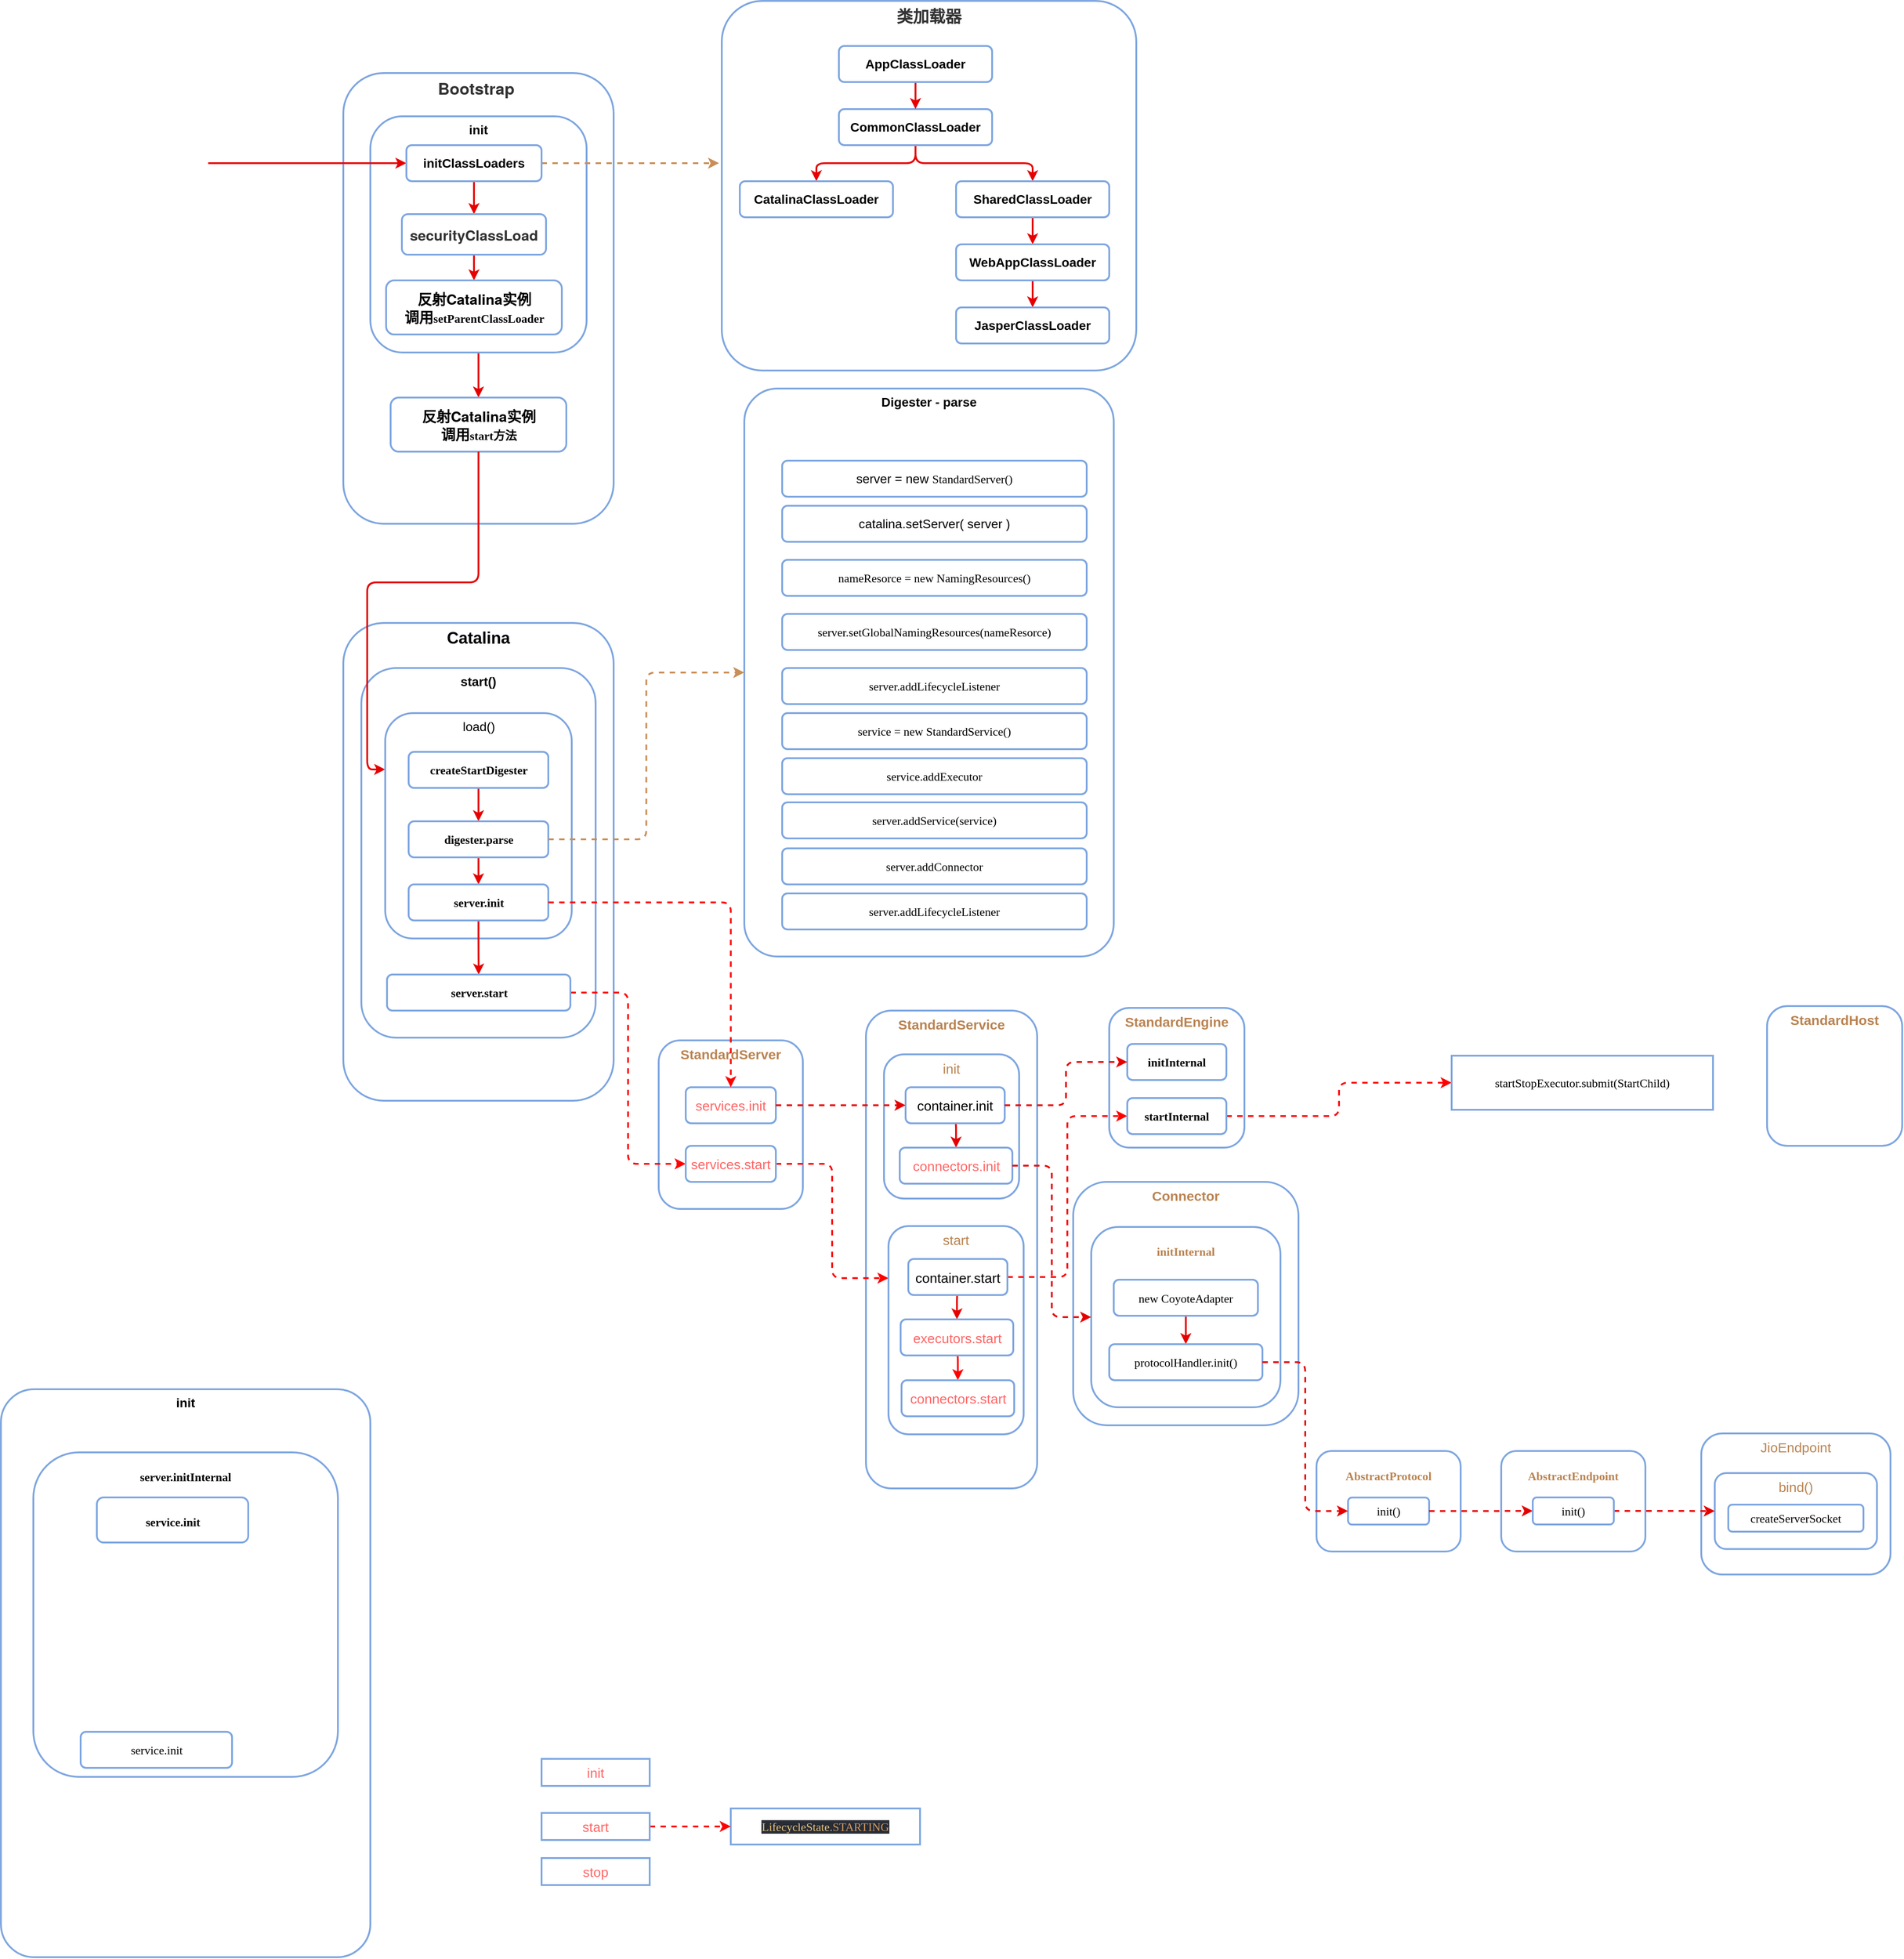 <mxfile version="12.4.2" type="device" pages="2"><diagram id="eY06qMfVXS_lqeDwPOVW" name="第 2 页"><mxGraphModel dx="2249" dy="856" grid="1" gridSize="10" guides="1" tooltips="1" connect="1" arrows="1" fold="1" page="1" pageScale="1" pageWidth="827" pageHeight="1169" math="0" shadow="0"><root><mxCell id="PrativxCIIzGwQv52riy-0"/><mxCell id="PrativxCIIzGwQv52riy-1" parent="PrativxCIIzGwQv52riy-0"/><mxCell id="Usl0B2wiV9cSWx6UPEwq-67" value="StandardService" style="rounded=1;whiteSpace=wrap;html=1;labelBackgroundColor=none;strokeColor=#7EA6E0;strokeWidth=2;fontSize=15;fontColor=#BA8452;align=center;verticalAlign=top;fontStyle=1" vertex="1" parent="PrativxCIIzGwQv52riy-1"><mxGeometry x="780" y="1160" width="190" height="530" as="geometry"/></mxCell><mxCell id="Usl0B2wiV9cSWx6UPEwq-66" value="StandardServer" style="rounded=1;whiteSpace=wrap;html=1;labelBackgroundColor=none;strokeColor=#7EA6E0;strokeWidth=2;fontSize=15;fontColor=#BA8452;align=center;verticalAlign=top;fontStyle=1" vertex="1" parent="PrativxCIIzGwQv52riy-1"><mxGeometry x="550" y="1193" width="160" height="187" as="geometry"/></mxCell><mxCell id="Usl0B2wiV9cSWx6UPEwq-45" value="Connector" style="rounded=1;whiteSpace=wrap;html=1;labelBackgroundColor=none;strokeColor=#7EA6E0;strokeWidth=2;fontSize=15;fontColor=#BA8452;align=center;verticalAlign=top;fontStyle=1" vertex="1" parent="PrativxCIIzGwQv52riy-1"><mxGeometry x="1010" y="1350" width="250" height="270" as="geometry"/></mxCell><mxCell id="W1jyMUlvURm4VcO06_Bb-14" value="&lt;font color=&quot;#333333&quot; face=&quot;helvetica neue, helvetica, segoe ui, arial, freesans, sans-serif&quot; style=&quot;font-size: 18px;&quot;&gt;&lt;span style=&quot;font-size: 18px; background-color: rgb(255, 255, 255);&quot;&gt;类加载器&lt;/span&gt;&lt;/font&gt;" style="rounded=1;whiteSpace=wrap;html=1;align=center;verticalAlign=top;fontStyle=1;fontSize=18;strokeColor=#7EA6E0;strokeWidth=2;arcSize=11;" parent="PrativxCIIzGwQv52riy-1" vertex="1"><mxGeometry x="620" y="40" width="460" height="410" as="geometry"/></mxCell><mxCell id="FAONfWo7dxZgsBOYxUKb-0" value="&lt;span style=&quot;color: rgb(51, 51, 51); font-family: &amp;quot;helvetica neue&amp;quot;, helvetica, &amp;quot;segoe ui&amp;quot;, arial, freesans, sans-serif; font-size: 18px; background-color: rgb(255, 255, 255);&quot;&gt;Bootstrap&amp;nbsp;&lt;/span&gt;" style="rounded=1;whiteSpace=wrap;html=1;align=center;verticalAlign=top;fontStyle=1;fontSize=18;strokeColor=#7EA6E0;strokeWidth=2;" parent="PrativxCIIzGwQv52riy-1" vertex="1"><mxGeometry x="200" y="120" width="300" height="500" as="geometry"/></mxCell><mxCell id="Usl0B2wiV9cSWx6UPEwq-1" style="edgeStyle=none;orthogonalLoop=1;jettySize=auto;html=1;exitX=0.5;exitY=1;exitDx=0;exitDy=0;entryX=0.5;entryY=0;entryDx=0;entryDy=0;strokeColor=#E60000;strokeWidth=2;fillColor=#cdeb8b;fontSize=14;" edge="1" parent="PrativxCIIzGwQv52riy-1" source="FAONfWo7dxZgsBOYxUKb-1" target="W1jyMUlvURm4VcO06_Bb-21"><mxGeometry relative="1" as="geometry"/></mxCell><mxCell id="FAONfWo7dxZgsBOYxUKb-1" value="init" style="rounded=1;whiteSpace=wrap;html=1;fontSize=14;align=center;verticalAlign=top;fontStyle=1;strokeColor=#7EA6E0;strokeWidth=2;" parent="PrativxCIIzGwQv52riy-1" vertex="1"><mxGeometry x="230" y="168" width="240" height="262" as="geometry"/></mxCell><mxCell id="W1jyMUlvURm4VcO06_Bb-0" value="" style="endArrow=classic;html=1;fontSize=15;entryX=0;entryY=0.5;entryDx=0;entryDy=0;strokeColor=#E60000;strokeWidth=2;fillColor=#cdeb8b;" parent="PrativxCIIzGwQv52riy-1" target="W1jyMUlvURm4VcO06_Bb-1" edge="1"><mxGeometry width="50" height="50" relative="1" as="geometry"><mxPoint x="50" y="220" as="sourcePoint"/><mxPoint x="230" y="214.5" as="targetPoint"/></mxGeometry></mxCell><mxCell id="W1jyMUlvURm4VcO06_Bb-15" style="edgeStyle=none;orthogonalLoop=1;jettySize=auto;html=1;exitX=1;exitY=0.5;exitDx=0;exitDy=0;strokeColor=#C98F58;strokeWidth=2;fillColor=#cdeb8b;fontSize=18;dashed=1;" parent="PrativxCIIzGwQv52riy-1" source="W1jyMUlvURm4VcO06_Bb-1" edge="1"><mxGeometry relative="1" as="geometry"><mxPoint x="617" y="220" as="targetPoint"/></mxGeometry></mxCell><mxCell id="W1jyMUlvURm4VcO06_Bb-19" style="edgeStyle=none;orthogonalLoop=1;jettySize=auto;html=1;exitX=0.5;exitY=1;exitDx=0;exitDy=0;entryX=0.5;entryY=0;entryDx=0;entryDy=0;strokeColor=#E60000;strokeWidth=2;fillColor=#cdeb8b;fontSize=14;fontColor=#000000;" parent="PrativxCIIzGwQv52riy-1" source="W1jyMUlvURm4VcO06_Bb-1" target="W1jyMUlvURm4VcO06_Bb-17" edge="1"><mxGeometry relative="1" as="geometry"/></mxCell><mxCell id="W1jyMUlvURm4VcO06_Bb-1" value="initClassLoaders" style="rounded=1;whiteSpace=wrap;html=1;fontSize=14;align=center;verticalAlign=middle;fontStyle=1;strokeColor=#7EA6E0;strokeWidth=2;" parent="PrativxCIIzGwQv52riy-1" vertex="1"><mxGeometry x="270" y="200" width="150" height="40" as="geometry"/></mxCell><mxCell id="W1jyMUlvURm4VcO06_Bb-9" style="edgeStyle=orthogonalEdgeStyle;orthogonalLoop=1;jettySize=auto;html=1;exitX=0.5;exitY=1;exitDx=0;exitDy=0;entryX=0.5;entryY=0;entryDx=0;entryDy=0;strokeColor=#E60000;strokeWidth=2;fillColor=#cdeb8b;fontSize=15;" parent="PrativxCIIzGwQv52riy-1" source="W1jyMUlvURm4VcO06_Bb-2" target="W1jyMUlvURm4VcO06_Bb-4" edge="1"><mxGeometry relative="1" as="geometry"/></mxCell><mxCell id="W1jyMUlvURm4VcO06_Bb-10" style="edgeStyle=orthogonalEdgeStyle;orthogonalLoop=1;jettySize=auto;html=1;exitX=0.5;exitY=1;exitDx=0;exitDy=0;entryX=0.5;entryY=0;entryDx=0;entryDy=0;strokeColor=#E60000;strokeWidth=2;fillColor=#cdeb8b;fontSize=15;" parent="PrativxCIIzGwQv52riy-1" source="W1jyMUlvURm4VcO06_Bb-2" target="W1jyMUlvURm4VcO06_Bb-3" edge="1"><mxGeometry relative="1" as="geometry"/></mxCell><mxCell id="W1jyMUlvURm4VcO06_Bb-2" value="CommonClassLoader" style="rounded=1;whiteSpace=wrap;html=1;fontSize=14;align=center;verticalAlign=middle;fontStyle=1;strokeColor=#7EA6E0;strokeWidth=2;" parent="PrativxCIIzGwQv52riy-1" vertex="1"><mxGeometry x="750" y="160" width="170" height="40" as="geometry"/></mxCell><mxCell id="W1jyMUlvURm4VcO06_Bb-12" style="edgeStyle=none;orthogonalLoop=1;jettySize=auto;html=1;exitX=0.5;exitY=1;exitDx=0;exitDy=0;entryX=0.5;entryY=0;entryDx=0;entryDy=0;strokeColor=#E60000;strokeWidth=2;fillColor=#cdeb8b;fontSize=15;" parent="PrativxCIIzGwQv52riy-1" source="W1jyMUlvURm4VcO06_Bb-3" target="W1jyMUlvURm4VcO06_Bb-5" edge="1"><mxGeometry relative="1" as="geometry"/></mxCell><mxCell id="W1jyMUlvURm4VcO06_Bb-3" value="SharedClassLoader" style="rounded=1;whiteSpace=wrap;html=1;fontSize=14;align=center;verticalAlign=middle;fontStyle=1;strokeColor=#7EA6E0;strokeWidth=2;" parent="PrativxCIIzGwQv52riy-1" vertex="1"><mxGeometry x="880" y="240" width="170" height="40" as="geometry"/></mxCell><mxCell id="W1jyMUlvURm4VcO06_Bb-4" value="CatalinaClassLoader" style="rounded=1;whiteSpace=wrap;html=1;fontSize=14;align=center;verticalAlign=middle;fontStyle=1;strokeColor=#7EA6E0;strokeWidth=2;" parent="PrativxCIIzGwQv52riy-1" vertex="1"><mxGeometry x="640" y="240" width="170" height="40" as="geometry"/></mxCell><mxCell id="W1jyMUlvURm4VcO06_Bb-13" style="edgeStyle=none;orthogonalLoop=1;jettySize=auto;html=1;exitX=0.5;exitY=1;exitDx=0;exitDy=0;entryX=0.5;entryY=0;entryDx=0;entryDy=0;strokeColor=#E60000;strokeWidth=2;fillColor=#cdeb8b;fontSize=15;" parent="PrativxCIIzGwQv52riy-1" source="W1jyMUlvURm4VcO06_Bb-5" target="W1jyMUlvURm4VcO06_Bb-6" edge="1"><mxGeometry relative="1" as="geometry"/></mxCell><mxCell id="W1jyMUlvURm4VcO06_Bb-5" value="WebAppClassLoader" style="rounded=1;whiteSpace=wrap;html=1;fontSize=14;align=center;verticalAlign=middle;fontStyle=1;strokeColor=#7EA6E0;strokeWidth=2;" parent="PrativxCIIzGwQv52riy-1" vertex="1"><mxGeometry x="880" y="310" width="170" height="40" as="geometry"/></mxCell><mxCell id="W1jyMUlvURm4VcO06_Bb-6" value="JasperClassLoader" style="rounded=1;whiteSpace=wrap;html=1;fontSize=14;align=center;verticalAlign=middle;fontStyle=1;strokeColor=#7EA6E0;strokeWidth=2;" parent="PrativxCIIzGwQv52riy-1" vertex="1"><mxGeometry x="880" y="380" width="170" height="40" as="geometry"/></mxCell><mxCell id="W1jyMUlvURm4VcO06_Bb-11" style="edgeStyle=none;orthogonalLoop=1;jettySize=auto;html=1;exitX=0.5;exitY=1;exitDx=0;exitDy=0;entryX=0.5;entryY=0;entryDx=0;entryDy=0;strokeColor=#E60000;strokeWidth=2;fillColor=#cdeb8b;fontSize=15;" parent="PrativxCIIzGwQv52riy-1" source="W1jyMUlvURm4VcO06_Bb-7" target="W1jyMUlvURm4VcO06_Bb-2" edge="1"><mxGeometry relative="1" as="geometry"/></mxCell><mxCell id="W1jyMUlvURm4VcO06_Bb-7" value="AppClassLoader" style="rounded=1;whiteSpace=wrap;html=1;fontSize=14;align=center;verticalAlign=middle;fontStyle=1;strokeColor=#7EA6E0;strokeWidth=2;" parent="PrativxCIIzGwQv52riy-1" vertex="1"><mxGeometry x="750" y="90" width="170" height="40" as="geometry"/></mxCell><mxCell id="W1jyMUlvURm4VcO06_Bb-20" style="edgeStyle=none;orthogonalLoop=1;jettySize=auto;html=1;exitX=0.5;exitY=1;exitDx=0;exitDy=0;entryX=0.5;entryY=0;entryDx=0;entryDy=0;strokeColor=#E60000;strokeWidth=2;fillColor=#cdeb8b;fontSize=14;fontColor=#000000;" parent="PrativxCIIzGwQv52riy-1" source="W1jyMUlvURm4VcO06_Bb-17" target="W1jyMUlvURm4VcO06_Bb-18" edge="1"><mxGeometry relative="1" as="geometry"/></mxCell><mxCell id="W1jyMUlvURm4VcO06_Bb-17" value="&lt;span style=&quot;color: rgb(51 , 51 , 51) ; font-family: &amp;quot;helvetica neue&amp;quot; , &amp;quot;helvetica&amp;quot; , &amp;quot;segoe ui&amp;quot; , &amp;quot;arial&amp;quot; , &amp;quot;freesans&amp;quot; , sans-serif ; font-size: 16px ; white-space: normal ; background-color: rgb(255 , 255 , 255)&quot;&gt;securityClassLoad&lt;/span&gt;" style="rounded=1;whiteSpace=wrap;html=1;strokeColor=#7EA6E0;strokeWidth=2;fontSize=14;fontStyle=1" parent="PrativxCIIzGwQv52riy-1" vertex="1"><mxGeometry x="265" y="276.5" width="160" height="45" as="geometry"/></mxCell><mxCell id="W1jyMUlvURm4VcO06_Bb-18" value="&lt;span style=&quot;font-family: &amp;quot;helvetica neue&amp;quot;, helvetica, &amp;quot;segoe ui&amp;quot;, arial, freesans, sans-serif; font-size: 16px; white-space: normal;&quot;&gt;反射Catalina实例&lt;br&gt;调用&lt;/span&gt;&lt;span style=&quot;font-family: consolas; font-size: 9.8pt;&quot;&gt;setParentClassLoader&lt;/span&gt;&lt;span style=&quot;font-family: monospace; font-size: 0px; white-space: nowrap;&quot;&gt;%3CmxGraphModel%3E%3Croot%3E%3CmxCell%20id%3D%220%22%2F%3E%3CmxCell%20id%3D%221%22%20parent%3D%220%22%2F%3E%3CmxCell%20id%3D%222%22%20value%3D%22%26lt%3Bspan%20style%3D%26quot%3Bcolor%3A%20rgb(51%20%2C%2051%20%2C%2051)%20%3B%20font-family%3A%20%26amp%3B%2334%3Bhelvetica%20neue%26amp%3B%2334%3B%20%2C%20%26amp%3B%2334%3Bhelvetica%26amp%3B%2334%3B%20%2C%20%26amp%3B%2334%3Bsegoe%20ui%26amp%3B%2334%3B%20%2C%20%26amp%3B%2334%3Barial%26amp%3B%2334%3B%20%2C%20%26amp%3B%2334%3Bfreesans%26amp%3B%2334%3B%20%2C%20sans-serif%20%3B%20font-size%3A%2016px%20%3B%20white-space%3A%20normal%20%3B%20background-color%3A%20rgb(255%20%2C%20255%20%2C%20255)%26quot%3B%26gt%3BsecurityClassLoad%26lt%3B%2Fspan%26gt%3B%22%20style%3D%22rounded%3D1%3BwhiteSpace%3Dwrap%3Bhtml%3D1%3BstrokeColor%3D%237EA6E0%3BstrokeWidth%3D2%3BfontSize%3D14%3B%22%20vertex%3D%221%22%20parent%3D%221%22%3E%3CmxGeometry%20x%3D%22245%22%20y%3D%22245%22%20width%3D%22160%22%20height%3D%2230%22%20as%3D%22geometry%22%2F%3E%3C%2FmxCell%3E%3C%2Froot%3E%3C%2FmxGraphModel%3E&lt;/span&gt;" style="rounded=1;whiteSpace=wrap;html=1;strokeColor=#7EA6E0;strokeWidth=2;fontSize=14;labelBackgroundColor=#FFFFFF;fontColor=#000000;fontStyle=1" parent="PrativxCIIzGwQv52riy-1" vertex="1"><mxGeometry x="247.5" y="350" width="195" height="60" as="geometry"/></mxCell><mxCell id="W1jyMUlvURm4VcO06_Bb-21" value="&lt;span style=&quot;font-family: &amp;quot;helvetica neue&amp;quot; , &amp;quot;helvetica&amp;quot; , &amp;quot;segoe ui&amp;quot; , &amp;quot;arial&amp;quot; , &amp;quot;freesans&amp;quot; , sans-serif ; font-size: 16px ; white-space: normal&quot;&gt;反射Catalina实例&lt;br&gt;调用&lt;/span&gt;&lt;span style=&quot;white-space: normal ; font-size: 13.067px&quot;&gt;&lt;font face=&quot;consolas&quot;&gt;start方法&lt;/font&gt;&lt;/span&gt;&lt;span style=&quot;font-family: monospace ; font-size: 0px ; white-space: nowrap&quot;&gt;%3CmxGraphModel%3E%3Croot%3E%3CmxCell%20id%3D%220%22%2F%3E%3CmxCell%20id%3D%221%22%20parent%3D%220%22%2F%3E%3CmxCell%20id%3D%222%22%20value%3D%22%26lt%3Bspan%20style%3D%26quot%3Bcolor%3A%20rgb(51%20%2C%2051%20%2C%2051)%20%3B%20font-family%3A%20%26amp%3B%2334%3Bhelvetica%20neue%26amp%3B%2334%3B%20%2C%20%26amp%3B%2334%3Bhelvetica%26amp%3B%2334%3B%20%2C%20%26amp%3B%2334%3Bsegoe%20ui%26amp%3B%2334%3B%20%2C%20%26amp%3B%2334%3Barial%26amp%3B%2334%3B%20%2C%20%26amp%3B%2334%3Bfreesans%26amp%3B%2334%3B%20%2C%20sans-serif%20%3B%20font-size%3A%2016px%20%3B%20white-space%3A%20normal%20%3B%20background-color%3A%20rgb(255%20%2C%20255%20%2C%20255)%26quot%3B%26gt%3BsecurityClassLoad%26lt%3B%2Fspan%26gt%3B%22%20style%3D%22rounded%3D1%3BwhiteSpace%3Dwrap%3Bhtml%3D1%3BstrokeColor%3D%237EA6E0%3BstrokeWidth%3D2%3BfontSize%3D14%3B%22%20vertex%3D%221%22%20parent%3D%221%22%3E%3CmxGeometry%20x%3D%22245%22%20y%3D%22245%22%20width%3D%22160%22%20height%3D%2230%22%20as%3D%22geometry%22%2F%3E%3C%2FmxCell%3E%3C%2Froot%3E%3C%2FmxGraphModel%3E&lt;/span&gt;" style="rounded=1;whiteSpace=wrap;html=1;strokeColor=#7EA6E0;strokeWidth=2;fontSize=14;labelBackgroundColor=#FFFFFF;fontColor=#000000;fontStyle=1" parent="PrativxCIIzGwQv52riy-1" vertex="1"><mxGeometry x="252.5" y="480" width="195" height="60" as="geometry"/></mxCell><mxCell id="Usl0B2wiV9cSWx6UPEwq-3" value="Catalina" style="rounded=1;whiteSpace=wrap;html=1;labelBackgroundColor=#FFFFFF;strokeColor=#7EA6E0;strokeWidth=2;fontSize=18;fontStyle=1;verticalAlign=top;" vertex="1" parent="PrativxCIIzGwQv52riy-1"><mxGeometry x="200" y="730" width="300" height="530" as="geometry"/></mxCell><mxCell id="Usl0B2wiV9cSWx6UPEwq-4" value="start()" style="rounded=1;whiteSpace=wrap;html=1;labelBackgroundColor=#FFFFFF;strokeColor=#7EA6E0;strokeWidth=2;fontSize=14;verticalAlign=top;fontStyle=1" vertex="1" parent="PrativxCIIzGwQv52riy-1"><mxGeometry x="220" y="780" width="260" height="410" as="geometry"/></mxCell><mxCell id="Usl0B2wiV9cSWx6UPEwq-6" value="Digester - parse" style="rounded=1;whiteSpace=wrap;html=1;labelBackgroundColor=none;strokeColor=#7EA6E0;strokeWidth=2;fontSize=14;fontColor=#000000;arcSize=9;fontStyle=1;verticalAlign=top;" vertex="1" parent="PrativxCIIzGwQv52riy-1"><mxGeometry x="645" y="470" width="410" height="630" as="geometry"/></mxCell><mxCell id="Usl0B2wiV9cSWx6UPEwq-7" value="catalina.setServer( server&amp;nbsp;&lt;span&gt;)&lt;/span&gt;" style="rounded=1;whiteSpace=wrap;html=1;labelBackgroundColor=none;strokeColor=#7EA6E0;strokeWidth=2;fontSize=14;fontColor=#000000;" vertex="1" parent="PrativxCIIzGwQv52riy-1"><mxGeometry x="687" y="600" width="338" height="40" as="geometry"/></mxCell><mxCell id="Usl0B2wiV9cSWx6UPEwq-8" value="&lt;pre style=&quot;font-family: &amp;#34;consolas&amp;#34; ; font-size: 9.8pt&quot;&gt;&lt;span&gt;server.setGlobalNamingResources(&lt;/span&gt;nameResorce)&lt;/pre&gt;" style="rounded=1;whiteSpace=wrap;html=1;labelBackgroundColor=none;strokeColor=#7EA6E0;strokeWidth=2;fontSize=14;fontColor=#000000;" vertex="1" parent="PrativxCIIzGwQv52riy-1"><mxGeometry x="687" y="720" width="338" height="40" as="geometry"/></mxCell><mxCell id="Usl0B2wiV9cSWx6UPEwq-9" value="server = new&amp;nbsp;&lt;span style=&quot;font-family: &amp;#34;consolas&amp;#34; ; font-size: 9.8pt&quot;&gt;StandardServer()&lt;/span&gt;" style="rounded=1;whiteSpace=wrap;html=1;labelBackgroundColor=none;strokeColor=#7EA6E0;strokeWidth=2;fontSize=14;fontColor=#000000;" vertex="1" parent="PrativxCIIzGwQv52riy-1"><mxGeometry x="687" y="550" width="338" height="40" as="geometry"/></mxCell><mxCell id="Usl0B2wiV9cSWx6UPEwq-10" value="&lt;pre style=&quot;font-family: &amp;#34;consolas&amp;#34; ; font-size: 9.8pt&quot;&gt;&lt;span&gt;server.&lt;/span&gt;addConnector&lt;/pre&gt;" style="rounded=1;whiteSpace=wrap;html=1;labelBackgroundColor=none;strokeColor=#7EA6E0;strokeWidth=2;fontSize=14;fontColor=#000000;" vertex="1" parent="PrativxCIIzGwQv52riy-1"><mxGeometry x="687" y="980" width="338" height="40" as="geometry"/></mxCell><mxCell id="Usl0B2wiV9cSWx6UPEwq-11" value="&lt;pre style=&quot;font-family: &amp;#34;consolas&amp;#34; ; font-size: 9.8pt&quot;&gt;&lt;span&gt;server.&lt;/span&gt;addLifecycleListener&lt;/pre&gt;" style="rounded=1;whiteSpace=wrap;html=1;labelBackgroundColor=none;strokeColor=#7EA6E0;strokeWidth=2;fontSize=14;fontColor=#000000;" vertex="1" parent="PrativxCIIzGwQv52riy-1"><mxGeometry x="687" y="780" width="338" height="40" as="geometry"/></mxCell><mxCell id="Usl0B2wiV9cSWx6UPEwq-12" value="&lt;pre style=&quot;font-family: &amp;#34;consolas&amp;#34; ; font-size: 9.8pt&quot;&gt;service = new StandardService()&lt;/pre&gt;" style="rounded=1;whiteSpace=wrap;html=1;labelBackgroundColor=none;strokeColor=#7EA6E0;strokeWidth=2;fontSize=14;fontColor=#000000;" vertex="1" parent="PrativxCIIzGwQv52riy-1"><mxGeometry x="687" y="830" width="338" height="40" as="geometry"/></mxCell><mxCell id="Usl0B2wiV9cSWx6UPEwq-14" value="&lt;pre style=&quot;font-family: &amp;#34;consolas&amp;#34; ; font-size: 9.8pt&quot;&gt;&lt;span&gt;nameResorce = new NamingResources()&lt;/span&gt;&lt;/pre&gt;" style="rounded=1;whiteSpace=wrap;html=1;labelBackgroundColor=none;strokeColor=#7EA6E0;strokeWidth=2;fontSize=14;fontColor=#000000;" vertex="1" parent="PrativxCIIzGwQv52riy-1"><mxGeometry x="687" y="660" width="338" height="40" as="geometry"/></mxCell><mxCell id="Usl0B2wiV9cSWx6UPEwq-15" value="&lt;pre style=&quot;font-family: &amp;#34;consolas&amp;#34; ; font-size: 9.8pt&quot;&gt;service.addExecutor&lt;/pre&gt;" style="rounded=1;whiteSpace=wrap;html=1;labelBackgroundColor=none;strokeColor=#7EA6E0;strokeWidth=2;fontSize=14;fontColor=#000000;" vertex="1" parent="PrativxCIIzGwQv52riy-1"><mxGeometry x="687" y="880" width="338" height="40" as="geometry"/></mxCell><mxCell id="Usl0B2wiV9cSWx6UPEwq-16" value="&lt;pre style=&quot;font-family: &amp;#34;consolas&amp;#34; ; font-size: 9.8pt&quot;&gt;&lt;span&gt;server.&lt;/span&gt;addLifecycleListener&lt;/pre&gt;" style="rounded=1;whiteSpace=wrap;html=1;labelBackgroundColor=none;strokeColor=#7EA6E0;strokeWidth=2;fontSize=14;fontColor=#000000;" vertex="1" parent="PrativxCIIzGwQv52riy-1"><mxGeometry x="687" y="1030" width="338" height="40" as="geometry"/></mxCell><mxCell id="Usl0B2wiV9cSWx6UPEwq-17" value="&lt;pre style=&quot;font-family: &amp;#34;consolas&amp;#34; ; font-size: 9.8pt&quot;&gt;&lt;span&gt;server.add&lt;/span&gt;Service(service)&lt;/pre&gt;" style="rounded=1;whiteSpace=wrap;html=1;labelBackgroundColor=none;strokeColor=#7EA6E0;strokeWidth=2;fontSize=14;fontColor=#000000;" vertex="1" parent="PrativxCIIzGwQv52riy-1"><mxGeometry x="687" y="929" width="338" height="40" as="geometry"/></mxCell><mxCell id="Usl0B2wiV9cSWx6UPEwq-21" style="edgeStyle=orthogonalEdgeStyle;orthogonalLoop=1;jettySize=auto;html=1;exitX=0.5;exitY=1;exitDx=0;exitDy=0;strokeColor=#E60000;strokeWidth=2;fillColor=#cdeb8b;fontSize=14;entryX=0;entryY=0.25;entryDx=0;entryDy=0;" edge="1" parent="PrativxCIIzGwQv52riy-1" source="W1jyMUlvURm4VcO06_Bb-21" target="Usl0B2wiV9cSWx6UPEwq-22"><mxGeometry relative="1" as="geometry"><mxPoint x="140" y="850" as="targetPoint"/></mxGeometry></mxCell><mxCell id="Usl0B2wiV9cSWx6UPEwq-22" value="load()" style="rounded=1;whiteSpace=wrap;html=1;labelBackgroundColor=none;strokeColor=#7EA6E0;strokeWidth=2;fontSize=14;fontColor=#000000;verticalAlign=top;" vertex="1" parent="PrativxCIIzGwQv52riy-1"><mxGeometry x="246.5" y="830" width="207" height="250" as="geometry"/></mxCell><mxCell id="Usl0B2wiV9cSWx6UPEwq-26" style="edgeStyle=orthogonalEdgeStyle;orthogonalLoop=1;jettySize=auto;html=1;exitX=0.5;exitY=1;exitDx=0;exitDy=0;entryX=0.5;entryY=0;entryDx=0;entryDy=0;strokeColor=#E60000;strokeWidth=2;fillColor=#cdeb8b;fontSize=14;" edge="1" parent="PrativxCIIzGwQv52riy-1" source="Usl0B2wiV9cSWx6UPEwq-5" target="Usl0B2wiV9cSWx6UPEwq-18"><mxGeometry relative="1" as="geometry"/></mxCell><mxCell id="Usl0B2wiV9cSWx6UPEwq-5" value="&lt;pre style=&quot;font-family: consolas; font-size: 9.8pt;&quot;&gt;&lt;span style=&quot;&quot;&gt;createStartDigester&lt;/span&gt;&lt;/pre&gt;" style="rounded=1;whiteSpace=wrap;html=1;labelBackgroundColor=none;strokeColor=#7EA6E0;strokeWidth=2;fontSize=14;fontColor=#000000;fontStyle=1" vertex="1" parent="PrativxCIIzGwQv52riy-1"><mxGeometry x="272.5" y="873" width="155" height="40" as="geometry"/></mxCell><mxCell id="Usl0B2wiV9cSWx6UPEwq-27" style="edgeStyle=orthogonalEdgeStyle;orthogonalLoop=1;jettySize=auto;html=1;exitX=0.5;exitY=1;exitDx=0;exitDy=0;entryX=0.5;entryY=0;entryDx=0;entryDy=0;strokeColor=#E60000;strokeWidth=2;fillColor=#cdeb8b;fontSize=14;" edge="1" parent="PrativxCIIzGwQv52riy-1" source="Usl0B2wiV9cSWx6UPEwq-18" target="Usl0B2wiV9cSWx6UPEwq-23"><mxGeometry relative="1" as="geometry"/></mxCell><mxCell id="Usl0B2wiV9cSWx6UPEwq-18" value="&lt;pre style=&quot;font-family: &amp;#34;consolas&amp;#34; ; font-size: 9.8pt&quot;&gt;&lt;span&gt;digester.parse&lt;/span&gt;&lt;/pre&gt;" style="rounded=1;whiteSpace=wrap;html=1;labelBackgroundColor=none;strokeColor=#7EA6E0;strokeWidth=2;fontSize=14;fontColor=#000000;fontStyle=1" vertex="1" parent="PrativxCIIzGwQv52riy-1"><mxGeometry x="272.5" y="950" width="155" height="40" as="geometry"/></mxCell><mxCell id="Usl0B2wiV9cSWx6UPEwq-28" style="edgeStyle=orthogonalEdgeStyle;orthogonalLoop=1;jettySize=auto;html=1;exitX=0.5;exitY=1;exitDx=0;exitDy=0;strokeColor=#E60000;strokeWidth=2;fillColor=#cdeb8b;fontSize=14;" edge="1" parent="PrativxCIIzGwQv52riy-1" source="Usl0B2wiV9cSWx6UPEwq-23" target="Usl0B2wiV9cSWx6UPEwq-24"><mxGeometry relative="1" as="geometry"/></mxCell><mxCell id="Usl0B2wiV9cSWx6UPEwq-23" value="&lt;pre style=&quot;font-family: &amp;#34;consolas&amp;#34; ; font-size: 9.8pt&quot;&gt;&lt;span&gt;server.init&lt;/span&gt;&lt;/pre&gt;" style="rounded=1;whiteSpace=wrap;html=1;labelBackgroundColor=none;strokeColor=#7EA6E0;strokeWidth=2;fontSize=14;fontColor=#000000;fontStyle=1" vertex="1" parent="PrativxCIIzGwQv52riy-1"><mxGeometry x="272.5" y="1020" width="155" height="40" as="geometry"/></mxCell><mxCell id="Usl0B2wiV9cSWx6UPEwq-19" style="edgeStyle=orthogonalEdgeStyle;orthogonalLoop=1;jettySize=auto;html=1;exitX=1;exitY=0.5;exitDx=0;exitDy=0;strokeColor=#C98F58;strokeWidth=2;fillColor=#cdeb8b;fontSize=14;fontColor=#000000;dashed=1;entryX=0;entryY=0.5;entryDx=0;entryDy=0;" edge="1" parent="PrativxCIIzGwQv52riy-1" source="Usl0B2wiV9cSWx6UPEwq-18" target="Usl0B2wiV9cSWx6UPEwq-6"><mxGeometry relative="1" as="geometry"><mxPoint x="747" y="970" as="targetPoint"/></mxGeometry></mxCell><mxCell id="Usl0B2wiV9cSWx6UPEwq-83" style="edgeStyle=orthogonalEdgeStyle;orthogonalLoop=1;jettySize=auto;html=1;exitX=1;exitY=0.5;exitDx=0;exitDy=0;entryX=0;entryY=0.5;entryDx=0;entryDy=0;dashed=1;strokeColor=#FF0000;strokeWidth=2;fillColor=#cdeb8b;fontSize=15;fontColor=#FF6666;" edge="1" parent="PrativxCIIzGwQv52riy-1" source="Usl0B2wiV9cSWx6UPEwq-24" target="Usl0B2wiV9cSWx6UPEwq-75"><mxGeometry relative="1" as="geometry"/></mxCell><mxCell id="Usl0B2wiV9cSWx6UPEwq-24" value="&lt;pre style=&quot;font-family: &amp;#34;consolas&amp;#34; ; font-size: 9.8pt&quot;&gt;&lt;span&gt;server.start&lt;/span&gt;&lt;/pre&gt;" style="rounded=1;whiteSpace=wrap;html=1;labelBackgroundColor=none;strokeColor=#7EA6E0;strokeWidth=2;fontSize=14;fontColor=#000000;fontStyle=1" vertex="1" parent="PrativxCIIzGwQv52riy-1"><mxGeometry x="248.5" y="1120" width="203.5" height="40" as="geometry"/></mxCell><mxCell id="Usl0B2wiV9cSWx6UPEwq-29" value="init" style="rounded=1;whiteSpace=wrap;html=1;labelBackgroundColor=none;strokeColor=#7EA6E0;strokeWidth=2;fontSize=14;fontColor=#000000;arcSize=9;fontStyle=1;verticalAlign=top;" vertex="1" parent="PrativxCIIzGwQv52riy-1"><mxGeometry x="-180" y="1580" width="410" height="630" as="geometry"/></mxCell><mxCell id="Usl0B2wiV9cSWx6UPEwq-30" value="&lt;pre style=&quot;font-family: &amp;quot;consolas&amp;quot; ; font-size: 9.8pt&quot;&gt;&lt;span&gt;server.&lt;/span&gt;initInternal&lt;/pre&gt;" style="rounded=1;whiteSpace=wrap;html=1;labelBackgroundColor=none;strokeColor=#7EA6E0;strokeWidth=2;fontSize=14;fontColor=#000000;verticalAlign=top;fontStyle=1" vertex="1" parent="PrativxCIIzGwQv52riy-1"><mxGeometry x="-144" y="1650" width="338" height="360" as="geometry"/></mxCell><mxCell id="Usl0B2wiV9cSWx6UPEwq-31" value="&lt;pre style=&quot;font-family: &amp;quot;consolas&amp;quot; ; font-size: 9.8pt&quot;&gt;service.init&lt;/pre&gt;" style="rounded=1;whiteSpace=wrap;html=1;labelBackgroundColor=none;strokeColor=#7EA6E0;strokeWidth=2;fontSize=14;fontColor=#000000;verticalAlign=top;fontStyle=1" vertex="1" parent="PrativxCIIzGwQv52riy-1"><mxGeometry x="-73.5" y="1700" width="168" height="50" as="geometry"/></mxCell><mxCell id="Usl0B2wiV9cSWx6UPEwq-33" value="&lt;pre style=&quot;font-family: &amp;#34;consolas&amp;#34; ; font-size: 9.8pt&quot;&gt;service.init&lt;/pre&gt;" style="rounded=1;whiteSpace=wrap;html=1;labelBackgroundColor=none;strokeColor=#7EA6E0;strokeWidth=2;fontSize=14;fontColor=#000000;" vertex="1" parent="PrativxCIIzGwQv52riy-1"><mxGeometry x="-91.5" y="1960" width="168" height="40" as="geometry"/></mxCell><mxCell id="Usl0B2wiV9cSWx6UPEwq-38" value="services.init" style="rounded=1;whiteSpace=wrap;html=1;labelBackgroundColor=none;strokeColor=#7EA6E0;strokeWidth=2;fontSize=15;fontColor=#FF6666;verticalAlign=middle;fontStyle=0;align=center;" vertex="1" parent="PrativxCIIzGwQv52riy-1"><mxGeometry x="580" y="1245" width="100" height="40" as="geometry"/></mxCell><mxCell id="Usl0B2wiV9cSWx6UPEwq-39" style="edgeStyle=orthogonalEdgeStyle;orthogonalLoop=1;jettySize=auto;html=1;exitX=1;exitY=0.5;exitDx=0;exitDy=0;entryX=0.5;entryY=0;entryDx=0;entryDy=0;strokeColor=#FF0000;strokeWidth=2;fillColor=#cdeb8b;fontSize=15;fontColor=#BA8452;dashed=1;" edge="1" parent="PrativxCIIzGwQv52riy-1" source="Usl0B2wiV9cSWx6UPEwq-23" target="Usl0B2wiV9cSWx6UPEwq-38"><mxGeometry relative="1" as="geometry"/></mxCell><mxCell id="Usl0B2wiV9cSWx6UPEwq-44" value="&lt;pre style=&quot;font-family: &amp;quot;consolas&amp;quot; ; font-size: 9.8pt&quot;&gt;&lt;pre style=&quot;font-weight: 700 ; font-family: &amp;quot;consolas&amp;quot; ; font-size: 9.8pt&quot;&gt;&lt;pre style=&quot;font-family: consolas; font-size: 9.8pt;&quot;&gt;&lt;span style=&quot;&quot;&gt;initInternal&lt;/span&gt;&lt;/pre&gt;&lt;/pre&gt;&lt;/pre&gt;" style="rounded=1;whiteSpace=wrap;html=1;labelBackgroundColor=none;strokeColor=#7EA6E0;strokeWidth=2;fontSize=14;fontColor=#BA8452;verticalAlign=top;" vertex="1" parent="PrativxCIIzGwQv52riy-1"><mxGeometry x="1030" y="1400" width="210" height="200" as="geometry"/></mxCell><mxCell id="Usl0B2wiV9cSWx6UPEwq-46" value="StandardEngine" style="rounded=1;whiteSpace=wrap;html=1;labelBackgroundColor=none;strokeColor=#7EA6E0;strokeWidth=2;fontSize=15;fontColor=#BA8452;align=center;verticalAlign=top;fontStyle=1" vertex="1" parent="PrativxCIIzGwQv52riy-1"><mxGeometry x="1050" y="1157" width="150" height="155" as="geometry"/></mxCell><mxCell id="Usl0B2wiV9cSWx6UPEwq-47" value="&lt;pre style=&quot;font-family: &amp;quot;consolas&amp;quot; ; font-size: 9.8pt&quot;&gt;&lt;pre style=&quot;font-weight: 700 ; font-family: &amp;quot;consolas&amp;quot; ; font-size: 9.8pt&quot;&gt;&lt;pre style=&quot;font-family: consolas; font-size: 9.8pt;&quot;&gt;&lt;span style=&quot;&quot;&gt;initInternal&lt;/span&gt;&lt;/pre&gt;&lt;/pre&gt;&lt;/pre&gt;" style="rounded=1;whiteSpace=wrap;html=1;labelBackgroundColor=none;strokeColor=#7EA6E0;strokeWidth=2;fontSize=14;fontColor=#000000;" vertex="1" parent="PrativxCIIzGwQv52riy-1"><mxGeometry x="1070" y="1197" width="110" height="40" as="geometry"/></mxCell><mxCell id="Usl0B2wiV9cSWx6UPEwq-60" style="edgeStyle=orthogonalEdgeStyle;orthogonalLoop=1;jettySize=auto;html=1;exitX=0.5;exitY=1;exitDx=0;exitDy=0;entryX=0.5;entryY=0;entryDx=0;entryDy=0;strokeColor=#E60000;strokeWidth=2;fillColor=#cdeb8b;fontSize=15;fontColor=#000000;" edge="1" parent="PrativxCIIzGwQv52riy-1" source="Usl0B2wiV9cSWx6UPEwq-50" target="Usl0B2wiV9cSWx6UPEwq-51"><mxGeometry relative="1" as="geometry"/></mxCell><mxCell id="Usl0B2wiV9cSWx6UPEwq-50" value="&lt;pre style=&quot;font-family: consolas; font-size: 9.8pt;&quot;&gt;&lt;span style=&quot;&quot;&gt;new CoyoteAdapter&lt;/span&gt;&lt;/pre&gt;" style="rounded=1;whiteSpace=wrap;html=1;labelBackgroundColor=none;strokeColor=#7EA6E0;strokeWidth=2;fontSize=15;fontColor=#000000;align=center;" vertex="1" parent="PrativxCIIzGwQv52riy-1"><mxGeometry x="1055" y="1458.5" width="160" height="40" as="geometry"/></mxCell><mxCell id="Usl0B2wiV9cSWx6UPEwq-51" value="&lt;pre style=&quot;font-family: consolas; font-size: 9.8pt;&quot;&gt;&lt;span style=&quot;&quot;&gt;protocolHandler&lt;/span&gt;&lt;span style=&quot;&quot;&gt;.&lt;/span&gt;&lt;span style=&quot;&quot;&gt;init&lt;/span&gt;&lt;span style=&quot;&quot;&gt;()&lt;/span&gt;&lt;/pre&gt;" style="rounded=1;whiteSpace=wrap;html=1;labelBackgroundColor=none;strokeColor=#7EA6E0;strokeWidth=2;fontSize=15;fontColor=#000000;align=center;" vertex="1" parent="PrativxCIIzGwQv52riy-1"><mxGeometry x="1050" y="1530" width="170" height="40" as="geometry"/></mxCell><mxCell id="Usl0B2wiV9cSWx6UPEwq-52" value="&lt;pre style=&quot;font-family: &amp;quot;consolas&amp;quot; ; font-size: 9.8pt&quot;&gt;&lt;span&gt;AbstractProtocol&lt;/span&gt;&lt;/pre&gt;" style="rounded=1;whiteSpace=wrap;html=1;labelBackgroundColor=none;strokeColor=#7EA6E0;strokeWidth=2;fontSize=15;fontColor=#BA8452;align=center;verticalAlign=top;fontStyle=1" vertex="1" parent="PrativxCIIzGwQv52riy-1"><mxGeometry x="1280" y="1648.5" width="160" height="111.5" as="geometry"/></mxCell><mxCell id="Usl0B2wiV9cSWx6UPEwq-53" value="&lt;pre style=&quot;font-family: &amp;quot;consolas&amp;quot; ; font-size: 9.8pt&quot;&gt;&lt;span&gt;AbstractEndpoint&lt;/span&gt;&lt;/pre&gt;" style="rounded=1;whiteSpace=wrap;html=1;labelBackgroundColor=none;strokeColor=#7EA6E0;strokeWidth=2;fontSize=15;fontColor=#BA8452;align=center;verticalAlign=top;fontStyle=1" vertex="1" parent="PrativxCIIzGwQv52riy-1"><mxGeometry x="1485" y="1648.5" width="160" height="111.5" as="geometry"/></mxCell><mxCell id="Usl0B2wiV9cSWx6UPEwq-56" value="JioEndpoint" style="rounded=1;whiteSpace=wrap;html=1;labelBackgroundColor=none;strokeColor=#7EA6E0;strokeWidth=2;fontSize=15;fontColor=#BA8452;align=center;verticalAlign=top;fontStyle=0" vertex="1" parent="PrativxCIIzGwQv52riy-1"><mxGeometry x="1707" y="1629" width="210" height="156.5" as="geometry"/></mxCell><mxCell id="Usl0B2wiV9cSWx6UPEwq-57" value="&lt;span style=&quot;white-space: normal&quot;&gt;bind()&lt;/span&gt;" style="rounded=1;whiteSpace=wrap;html=1;labelBackgroundColor=none;strokeColor=#7EA6E0;strokeWidth=2;fontSize=15;fontColor=#BA8452;align=center;verticalAlign=top;fontStyle=0" vertex="1" parent="PrativxCIIzGwQv52riy-1"><mxGeometry x="1722" y="1673" width="180" height="84.25" as="geometry"/></mxCell><mxCell id="Usl0B2wiV9cSWx6UPEwq-58" value="&lt;pre style=&quot;font-family: consolas; font-size: 9.8pt;&quot;&gt;&lt;span style=&quot;&quot;&gt;createServerSocket&lt;/span&gt;&lt;/pre&gt;" style="rounded=1;whiteSpace=wrap;html=1;labelBackgroundColor=none;strokeColor=#7EA6E0;strokeWidth=2;fontSize=15;fontColor=#000000;align=center;" vertex="1" parent="PrativxCIIzGwQv52riy-1"><mxGeometry x="1737" y="1708" width="150" height="30" as="geometry"/></mxCell><mxCell id="Usl0B2wiV9cSWx6UPEwq-59" style="edgeStyle=orthogonalEdgeStyle;orthogonalLoop=1;jettySize=auto;html=1;exitX=1;exitY=0.5;exitDx=0;exitDy=0;entryX=0;entryY=0.5;entryDx=0;entryDy=0;strokeColor=#E60000;strokeWidth=2;fillColor=#cdeb8b;fontSize=15;fontColor=#000000;dashed=1;" edge="1" parent="PrativxCIIzGwQv52riy-1" source="Usl0B2wiV9cSWx6UPEwq-62" target="Usl0B2wiV9cSWx6UPEwq-57"><mxGeometry relative="1" as="geometry"/></mxCell><mxCell id="Usl0B2wiV9cSWx6UPEwq-61" value="&lt;pre style=&quot;font-family: &amp;#34;consolas&amp;#34; ; font-size: 9.8pt&quot;&gt;init()&lt;/pre&gt;" style="rounded=1;whiteSpace=wrap;html=1;labelBackgroundColor=none;strokeColor=#7EA6E0;strokeWidth=2;fontSize=15;fontColor=#000000;align=center;" vertex="1" parent="PrativxCIIzGwQv52riy-1"><mxGeometry x="1315" y="1700.13" width="90" height="30" as="geometry"/></mxCell><mxCell id="Usl0B2wiV9cSWx6UPEwq-54" style="edgeStyle=orthogonalEdgeStyle;orthogonalLoop=1;jettySize=auto;html=1;exitX=1;exitY=0.5;exitDx=0;exitDy=0;entryX=0;entryY=0.5;entryDx=0;entryDy=0;strokeColor=#E60000;strokeWidth=2;fillColor=#cdeb8b;fontSize=15;fontColor=#000000;dashed=1;" edge="1" parent="PrativxCIIzGwQv52riy-1" source="Usl0B2wiV9cSWx6UPEwq-51" target="Usl0B2wiV9cSWx6UPEwq-61"><mxGeometry relative="1" as="geometry"/></mxCell><mxCell id="Usl0B2wiV9cSWx6UPEwq-55" style="edgeStyle=orthogonalEdgeStyle;orthogonalLoop=1;jettySize=auto;html=1;exitX=1;exitY=0.5;exitDx=0;exitDy=0;entryX=0;entryY=0.5;entryDx=0;entryDy=0;strokeColor=#E60000;strokeWidth=2;fillColor=#cdeb8b;fontSize=15;fontColor=#000000;dashed=1;" edge="1" parent="PrativxCIIzGwQv52riy-1" source="Usl0B2wiV9cSWx6UPEwq-61" target="Usl0B2wiV9cSWx6UPEwq-62"><mxGeometry relative="1" as="geometry"/></mxCell><mxCell id="Usl0B2wiV9cSWx6UPEwq-62" value="&lt;pre style=&quot;font-family: &amp;#34;consolas&amp;#34; ; font-size: 9.8pt&quot;&gt;init()&lt;/pre&gt;" style="rounded=1;whiteSpace=wrap;html=1;labelBackgroundColor=none;strokeColor=#7EA6E0;strokeWidth=2;fontSize=15;fontColor=#000000;align=center;" vertex="1" parent="PrativxCIIzGwQv52riy-1"><mxGeometry x="1520" y="1700" width="90" height="30" as="geometry"/></mxCell><mxCell id="Usl0B2wiV9cSWx6UPEwq-68" value="&lt;pre style=&quot;background-color: #282c34 ; color: #abb2bf ; font-family: &amp;#34;consolas&amp;#34; ; font-size: 9.8pt&quot;&gt;&lt;span style=&quot;color: #e5c17c&quot;&gt;LifecycleState&lt;/span&gt;&lt;span style=&quot;color: #a6b2c0&quot;&gt;.&lt;/span&gt;&lt;span style=&quot;color: #d19a66&quot;&gt;STARTING&lt;/span&gt;&lt;/pre&gt;" style="rounded=0;whiteSpace=wrap;html=1;labelBackgroundColor=none;strokeColor=#7EA6E0;strokeWidth=2;fontSize=15;fontColor=#FF6666;align=center;" vertex="1" parent="PrativxCIIzGwQv52riy-1"><mxGeometry x="630" y="2045" width="210" height="40" as="geometry"/></mxCell><mxCell id="Usl0B2wiV9cSWx6UPEwq-74" style="edgeStyle=orthogonalEdgeStyle;orthogonalLoop=1;jettySize=auto;html=1;exitX=1;exitY=0.5;exitDx=0;exitDy=0;entryX=0;entryY=0.5;entryDx=0;entryDy=0;dashed=1;strokeColor=#FF0000;strokeWidth=2;fillColor=#cdeb8b;fontSize=15;fontColor=#FF6666;" edge="1" parent="PrativxCIIzGwQv52riy-1" source="Usl0B2wiV9cSWx6UPEwq-71" target="Usl0B2wiV9cSWx6UPEwq-68"><mxGeometry relative="1" as="geometry"/></mxCell><mxCell id="Usl0B2wiV9cSWx6UPEwq-71" value="start" style="rounded=0;whiteSpace=wrap;html=1;labelBackgroundColor=none;strokeColor=#7EA6E0;strokeWidth=2;fontSize=15;fontColor=#FF6666;align=center;" vertex="1" parent="PrativxCIIzGwQv52riy-1"><mxGeometry x="420" y="2050" width="120" height="30" as="geometry"/></mxCell><mxCell id="Usl0B2wiV9cSWx6UPEwq-72" value="stop" style="rounded=0;whiteSpace=wrap;html=1;labelBackgroundColor=none;strokeColor=#7EA6E0;strokeWidth=2;fontSize=15;fontColor=#FF6666;align=center;" vertex="1" parent="PrativxCIIzGwQv52riy-1"><mxGeometry x="420" y="2100" width="120" height="30" as="geometry"/></mxCell><mxCell id="Usl0B2wiV9cSWx6UPEwq-73" value="init" style="rounded=0;whiteSpace=wrap;html=1;labelBackgroundColor=none;strokeColor=#7EA6E0;strokeWidth=2;fontSize=15;fontColor=#FF6666;align=center;" vertex="1" parent="PrativxCIIzGwQv52riy-1"><mxGeometry x="420" y="1990" width="120" height="30" as="geometry"/></mxCell><mxCell id="Usl0B2wiV9cSWx6UPEwq-84" style="edgeStyle=orthogonalEdgeStyle;orthogonalLoop=1;jettySize=auto;html=1;exitX=1;exitY=0.5;exitDx=0;exitDy=0;entryX=0;entryY=0.25;entryDx=0;entryDy=0;dashed=1;strokeColor=#FF0000;strokeWidth=2;fillColor=#cdeb8b;fontSize=15;fontColor=#FF6666;" edge="1" parent="PrativxCIIzGwQv52riy-1" source="Usl0B2wiV9cSWx6UPEwq-75" target="Usl0B2wiV9cSWx6UPEwq-78"><mxGeometry relative="1" as="geometry"/></mxCell><mxCell id="Usl0B2wiV9cSWx6UPEwq-75" value="services.start" style="rounded=1;whiteSpace=wrap;html=1;labelBackgroundColor=none;strokeColor=#7EA6E0;strokeWidth=2;fontSize=15;fontColor=#FF6666;verticalAlign=middle;fontStyle=0;align=center;" vertex="1" parent="PrativxCIIzGwQv52riy-1"><mxGeometry x="580" y="1310" width="100" height="40" as="geometry"/></mxCell><mxCell id="Usl0B2wiV9cSWx6UPEwq-77" value="init" style="rounded=1;whiteSpace=wrap;html=1;labelBackgroundColor=none;strokeColor=#7EA6E0;strokeWidth=2;fontSize=15;fontColor=#BA8452;align=center;verticalAlign=top;fontStyle=0" vertex="1" parent="PrativxCIIzGwQv52riy-1"><mxGeometry x="800" y="1208.5" width="150" height="160" as="geometry"/></mxCell><mxCell id="Usl0B2wiV9cSWx6UPEwq-48" style="edgeStyle=orthogonalEdgeStyle;orthogonalLoop=1;jettySize=auto;html=1;exitX=0.5;exitY=1;exitDx=0;exitDy=0;entryX=0.5;entryY=0;entryDx=0;entryDy=0;strokeColor=#E60000;strokeWidth=2;fillColor=#cdeb8b;fontSize=15;fontColor=#000000;" edge="1" parent="PrativxCIIzGwQv52riy-1" source="Usl0B2wiV9cSWx6UPEwq-37" target="Usl0B2wiV9cSWx6UPEwq-42"><mxGeometry relative="1" as="geometry"/></mxCell><mxCell id="Usl0B2wiV9cSWx6UPEwq-37" value="container.init" style="rounded=1;whiteSpace=wrap;html=1;labelBackgroundColor=none;strokeColor=#7EA6E0;strokeWidth=2;fontSize=15;fontColor=#000000;verticalAlign=middle;fontStyle=0;align=center;" vertex="1" parent="PrativxCIIzGwQv52riy-1"><mxGeometry x="824" y="1245" width="110" height="40" as="geometry"/></mxCell><mxCell id="Usl0B2wiV9cSWx6UPEwq-42" value="connectors.init" style="rounded=1;whiteSpace=wrap;html=1;labelBackgroundColor=none;strokeColor=#7EA6E0;strokeWidth=2;fontSize=15;fontColor=#FF6666;verticalAlign=middle;fontStyle=0;align=center;" vertex="1" parent="PrativxCIIzGwQv52riy-1"><mxGeometry x="817.5" y="1312" width="125" height="40" as="geometry"/></mxCell><mxCell id="Usl0B2wiV9cSWx6UPEwq-41" style="edgeStyle=orthogonalEdgeStyle;orthogonalLoop=1;jettySize=auto;html=1;exitX=1;exitY=0.5;exitDx=0;exitDy=0;entryX=0;entryY=0.5;entryDx=0;entryDy=0;strokeColor=#E60000;strokeWidth=2;fillColor=#cdeb8b;fontSize=15;fontColor=#BA8452;dashed=1;" edge="1" parent="PrativxCIIzGwQv52riy-1" source="Usl0B2wiV9cSWx6UPEwq-37" target="Usl0B2wiV9cSWx6UPEwq-47"><mxGeometry relative="1" as="geometry"><mxPoint x="1290" y="1315" as="targetPoint"/></mxGeometry></mxCell><mxCell id="Usl0B2wiV9cSWx6UPEwq-49" style="edgeStyle=orthogonalEdgeStyle;orthogonalLoop=1;jettySize=auto;html=1;exitX=1;exitY=0.5;exitDx=0;exitDy=0;entryX=0;entryY=0.5;entryDx=0;entryDy=0;strokeColor=#E60000;strokeWidth=2;fillColor=#cdeb8b;fontSize=15;fontColor=#000000;dashed=1;" edge="1" parent="PrativxCIIzGwQv52riy-1" source="Usl0B2wiV9cSWx6UPEwq-42" target="Usl0B2wiV9cSWx6UPEwq-44"><mxGeometry relative="1" as="geometry"/></mxCell><mxCell id="Usl0B2wiV9cSWx6UPEwq-78" value="start" style="rounded=1;whiteSpace=wrap;html=1;labelBackgroundColor=none;strokeColor=#7EA6E0;strokeWidth=2;fontSize=15;fontColor=#BA8452;align=center;verticalAlign=top;fontStyle=0" vertex="1" parent="PrativxCIIzGwQv52riy-1"><mxGeometry x="805" y="1399" width="150" height="231" as="geometry"/></mxCell><mxCell id="Usl0B2wiV9cSWx6UPEwq-79" style="edgeStyle=orthogonalEdgeStyle;orthogonalLoop=1;jettySize=auto;html=1;exitX=0.5;exitY=1;exitDx=0;exitDy=0;entryX=0.5;entryY=0;entryDx=0;entryDy=0;strokeColor=#E60000;strokeWidth=2;fillColor=#cdeb8b;fontSize=15;fontColor=#000000;" edge="1" parent="PrativxCIIzGwQv52riy-1" source="Usl0B2wiV9cSWx6UPEwq-80" target="Usl0B2wiV9cSWx6UPEwq-81"><mxGeometry relative="1" as="geometry"/></mxCell><mxCell id="Usl0B2wiV9cSWx6UPEwq-88" style="edgeStyle=orthogonalEdgeStyle;orthogonalLoop=1;jettySize=auto;html=1;exitX=1;exitY=0.5;exitDx=0;exitDy=0;entryX=0;entryY=0.5;entryDx=0;entryDy=0;strokeColor=#FF0000;strokeWidth=2;fillColor=#cdeb8b;fontSize=15;fontColor=#FF6666;dashed=1;" edge="1" parent="PrativxCIIzGwQv52riy-1" source="Usl0B2wiV9cSWx6UPEwq-80" target="Usl0B2wiV9cSWx6UPEwq-87"><mxGeometry relative="1" as="geometry"/></mxCell><mxCell id="Usl0B2wiV9cSWx6UPEwq-80" value="container.start" style="rounded=1;whiteSpace=wrap;html=1;labelBackgroundColor=none;strokeColor=#7EA6E0;strokeWidth=2;fontSize=15;fontColor=#000000;verticalAlign=middle;fontStyle=0;align=center;" vertex="1" parent="PrativxCIIzGwQv52riy-1"><mxGeometry x="827" y="1435.5" width="110" height="40" as="geometry"/></mxCell><mxCell id="Usl0B2wiV9cSWx6UPEwq-86" style="edgeStyle=orthogonalEdgeStyle;orthogonalLoop=1;jettySize=auto;html=1;exitX=0.5;exitY=1;exitDx=0;exitDy=0;entryX=0.5;entryY=0;entryDx=0;entryDy=0;strokeColor=#FF0000;strokeWidth=2;fillColor=#cdeb8b;fontSize=15;fontColor=#FF6666;" edge="1" parent="PrativxCIIzGwQv52riy-1" source="Usl0B2wiV9cSWx6UPEwq-81" target="Usl0B2wiV9cSWx6UPEwq-85"><mxGeometry relative="1" as="geometry"/></mxCell><mxCell id="Usl0B2wiV9cSWx6UPEwq-81" value="executors.start" style="rounded=1;whiteSpace=wrap;html=1;labelBackgroundColor=none;strokeColor=#7EA6E0;strokeWidth=2;fontSize=15;fontColor=#FF6666;verticalAlign=middle;fontStyle=0;align=center;" vertex="1" parent="PrativxCIIzGwQv52riy-1"><mxGeometry x="818.5" y="1502.5" width="125" height="40" as="geometry"/></mxCell><mxCell id="Usl0B2wiV9cSWx6UPEwq-40" style="edgeStyle=orthogonalEdgeStyle;orthogonalLoop=1;jettySize=auto;html=1;exitX=1;exitY=0.5;exitDx=0;exitDy=0;strokeColor=#E60000;strokeWidth=2;fillColor=#cdeb8b;fontSize=15;fontColor=#BA8452;entryX=0;entryY=0.5;entryDx=0;entryDy=0;dashed=1;" edge="1" parent="PrativxCIIzGwQv52riy-1" source="Usl0B2wiV9cSWx6UPEwq-38" target="Usl0B2wiV9cSWx6UPEwq-37"><mxGeometry relative="1" as="geometry"/></mxCell><mxCell id="Usl0B2wiV9cSWx6UPEwq-85" value="connectors.start" style="rounded=1;whiteSpace=wrap;html=1;labelBackgroundColor=none;strokeColor=#7EA6E0;strokeWidth=2;fontSize=15;fontColor=#FF6666;verticalAlign=middle;fontStyle=0;align=center;" vertex="1" parent="PrativxCIIzGwQv52riy-1"><mxGeometry x="819.5" y="1570" width="125" height="40" as="geometry"/></mxCell><mxCell id="Usl0B2wiV9cSWx6UPEwq-90" style="edgeStyle=orthogonalEdgeStyle;orthogonalLoop=1;jettySize=auto;html=1;exitX=1;exitY=0.5;exitDx=0;exitDy=0;entryX=0;entryY=0.5;entryDx=0;entryDy=0;dashed=1;strokeColor=#FF0000;strokeWidth=2;fillColor=#cdeb8b;fontSize=15;fontColor=#000000;" edge="1" parent="PrativxCIIzGwQv52riy-1" source="Usl0B2wiV9cSWx6UPEwq-87" target="Usl0B2wiV9cSWx6UPEwq-89"><mxGeometry relative="1" as="geometry"/></mxCell><mxCell id="Usl0B2wiV9cSWx6UPEwq-87" value="&lt;pre style=&quot;font-family: &amp;#34;consolas&amp;#34; ; font-size: 9.8pt&quot;&gt;&lt;pre style=&quot;font-weight: 700 ; font-family: &amp;#34;consolas&amp;#34; ; font-size: 9.8pt&quot;&gt;&lt;pre style=&quot;font-family: &amp;#34;consolas&amp;#34; ; font-size: 9.8pt&quot;&gt;&lt;span&gt;startInternal&lt;/span&gt;&lt;/pre&gt;&lt;/pre&gt;&lt;/pre&gt;" style="rounded=1;whiteSpace=wrap;html=1;labelBackgroundColor=none;strokeColor=#7EA6E0;strokeWidth=2;fontSize=14;fontColor=#000000;" vertex="1" parent="PrativxCIIzGwQv52riy-1"><mxGeometry x="1070" y="1257" width="110" height="40" as="geometry"/></mxCell><mxCell id="Usl0B2wiV9cSWx6UPEwq-89" value="&lt;pre style=&quot;font-family: consolas; font-size: 9.8pt;&quot;&gt;&lt;span style=&quot;&quot;&gt;startStopExecutor.submit(StartChild)&lt;/span&gt;&lt;/pre&gt;" style="rounded=0;whiteSpace=wrap;html=1;labelBackgroundColor=none;strokeColor=#7EA6E0;strokeWidth=2;fontSize=15;fontColor=#000000;align=center;" vertex="1" parent="PrativxCIIzGwQv52riy-1"><mxGeometry x="1430" y="1210" width="290" height="60" as="geometry"/></mxCell><mxCell id="Usl0B2wiV9cSWx6UPEwq-91" value="StandardHost" style="rounded=1;whiteSpace=wrap;html=1;labelBackgroundColor=none;strokeColor=#7EA6E0;strokeWidth=2;fontSize=15;fontColor=#BA8452;align=center;verticalAlign=top;fontStyle=1" vertex="1" parent="PrativxCIIzGwQv52riy-1"><mxGeometry x="1780" y="1155" width="150" height="155" as="geometry"/></mxCell></root></mxGraphModel></diagram><diagram name="第 2 页" id="bAINzt_tWcTQzSS7j4iY"><mxGraphModel dx="1365" dy="707" grid="1" gridSize="10" guides="1" tooltips="1" connect="1" arrows="1" fold="1" page="1" pageScale="1" pageWidth="827" pageHeight="1169" math="0" shadow="0"><root><mxCell id="PrativxCIIzGwQv52riy-0"/><mxCell id="PrativxCIIzGwQv52riy-1" parent="PrativxCIIzGwQv52riy-0"/><mxCell id="W1jyMUlvURm4VcO06_Bb-14" value="&lt;font color=&quot;#333333&quot; face=&quot;helvetica neue, helvetica, segoe ui, arial, freesans, sans-serif&quot; style=&quot;font-size: 18px;&quot;&gt;&lt;span style=&quot;font-size: 18px; background-color: rgb(255, 255, 255);&quot;&gt;类加载器&lt;/span&gt;&lt;/font&gt;" style="rounded=1;whiteSpace=wrap;html=1;align=center;verticalAlign=top;fontStyle=1;fontSize=18;strokeColor=#7EA6E0;strokeWidth=2;" parent="PrativxCIIzGwQv52riy-1" vertex="1"><mxGeometry x="620" y="40" width="510" height="420" as="geometry"/></mxCell><mxCell id="FAONfWo7dxZgsBOYxUKb-0" value="&lt;span style=&quot;color: rgb(51, 51, 51); font-family: &amp;quot;helvetica neue&amp;quot;, helvetica, &amp;quot;segoe ui&amp;quot;, arial, freesans, sans-serif; font-size: 16px; background-color: rgb(255, 255, 255);&quot;&gt;Bootstrap&amp;nbsp;&lt;/span&gt;" style="rounded=1;whiteSpace=wrap;html=1;align=center;verticalAlign=top;fontStyle=1;fontSize=14;strokeColor=#7EA6E0;strokeWidth=2;" parent="PrativxCIIzGwQv52riy-1" vertex="1"><mxGeometry x="200" y="120" width="300" height="500" as="geometry"/></mxCell><mxCell id="FAONfWo7dxZgsBOYxUKb-1" value="init" style="rounded=1;whiteSpace=wrap;html=1;fontSize=14;align=center;verticalAlign=top;fontStyle=1;strokeColor=#7EA6E0;strokeWidth=2;" parent="PrativxCIIzGwQv52riy-1" vertex="1"><mxGeometry x="230" y="168" width="240" height="262" as="geometry"/></mxCell><mxCell id="W1jyMUlvURm4VcO06_Bb-0" value="" style="endArrow=classic;html=1;fontSize=15;entryX=0;entryY=0.5;entryDx=0;entryDy=0;strokeColor=#E60000;strokeWidth=2;fillColor=#cdeb8b;" parent="PrativxCIIzGwQv52riy-1" target="W1jyMUlvURm4VcO06_Bb-1" edge="1"><mxGeometry width="50" height="50" relative="1" as="geometry"><mxPoint x="50" y="220" as="sourcePoint"/><mxPoint x="230" y="214.5" as="targetPoint"/></mxGeometry></mxCell><mxCell id="W1jyMUlvURm4VcO06_Bb-15" style="edgeStyle=none;orthogonalLoop=1;jettySize=auto;html=1;exitX=1;exitY=0.5;exitDx=0;exitDy=0;strokeColor=#E60000;strokeWidth=2;fillColor=#cdeb8b;fontSize=18;dashed=1;" parent="PrativxCIIzGwQv52riy-1" source="W1jyMUlvURm4VcO06_Bb-1" edge="1"><mxGeometry relative="1" as="geometry"><mxPoint x="617" y="220" as="targetPoint"/></mxGeometry></mxCell><mxCell id="W1jyMUlvURm4VcO06_Bb-19" style="edgeStyle=none;orthogonalLoop=1;jettySize=auto;html=1;exitX=0.5;exitY=1;exitDx=0;exitDy=0;entryX=0.5;entryY=0;entryDx=0;entryDy=0;strokeColor=#E60000;strokeWidth=2;fillColor=#cdeb8b;fontSize=14;fontColor=#000000;" parent="PrativxCIIzGwQv52riy-1" source="W1jyMUlvURm4VcO06_Bb-1" target="W1jyMUlvURm4VcO06_Bb-17" edge="1"><mxGeometry relative="1" as="geometry"/></mxCell><mxCell id="W1jyMUlvURm4VcO06_Bb-1" value="initClassLoaders" style="rounded=1;whiteSpace=wrap;html=1;fontSize=14;align=center;verticalAlign=middle;fontStyle=1;strokeColor=#7EA6E0;strokeWidth=2;" parent="PrativxCIIzGwQv52riy-1" vertex="1"><mxGeometry x="280" y="200" width="130" height="40" as="geometry"/></mxCell><mxCell id="W1jyMUlvURm4VcO06_Bb-9" style="edgeStyle=none;orthogonalLoop=1;jettySize=auto;html=1;exitX=0.5;exitY=1;exitDx=0;exitDy=0;entryX=0.5;entryY=0;entryDx=0;entryDy=0;strokeColor=#E60000;strokeWidth=2;fillColor=#cdeb8b;fontSize=15;" parent="PrativxCIIzGwQv52riy-1" source="W1jyMUlvURm4VcO06_Bb-2" target="W1jyMUlvURm4VcO06_Bb-4" edge="1"><mxGeometry relative="1" as="geometry"/></mxCell><mxCell id="W1jyMUlvURm4VcO06_Bb-10" style="edgeStyle=none;orthogonalLoop=1;jettySize=auto;html=1;exitX=0.5;exitY=1;exitDx=0;exitDy=0;entryX=0.5;entryY=0;entryDx=0;entryDy=0;strokeColor=#E60000;strokeWidth=2;fillColor=#cdeb8b;fontSize=15;" parent="PrativxCIIzGwQv52riy-1" source="W1jyMUlvURm4VcO06_Bb-2" target="W1jyMUlvURm4VcO06_Bb-3" edge="1"><mxGeometry relative="1" as="geometry"/></mxCell><mxCell id="W1jyMUlvURm4VcO06_Bb-2" value="CommonClassLoader" style="rounded=1;whiteSpace=wrap;html=1;fontSize=14;align=center;verticalAlign=middle;fontStyle=1;strokeColor=#7EA6E0;strokeWidth=2;" parent="PrativxCIIzGwQv52riy-1" vertex="1"><mxGeometry x="780" y="160" width="170" height="40" as="geometry"/></mxCell><mxCell id="W1jyMUlvURm4VcO06_Bb-12" style="edgeStyle=none;orthogonalLoop=1;jettySize=auto;html=1;exitX=0.5;exitY=1;exitDx=0;exitDy=0;entryX=0.5;entryY=0;entryDx=0;entryDy=0;strokeColor=#E60000;strokeWidth=2;fillColor=#cdeb8b;fontSize=15;" parent="PrativxCIIzGwQv52riy-1" source="W1jyMUlvURm4VcO06_Bb-3" target="W1jyMUlvURm4VcO06_Bb-5" edge="1"><mxGeometry relative="1" as="geometry"/></mxCell><mxCell id="W1jyMUlvURm4VcO06_Bb-3" value="SharedClassLoader" style="rounded=1;whiteSpace=wrap;html=1;fontSize=14;align=center;verticalAlign=middle;fontStyle=1;strokeColor=#7EA6E0;strokeWidth=2;" parent="PrativxCIIzGwQv52riy-1" vertex="1"><mxGeometry x="910" y="240" width="170" height="40" as="geometry"/></mxCell><mxCell id="W1jyMUlvURm4VcO06_Bb-4" value="CatalinaClassLoader" style="rounded=1;whiteSpace=wrap;html=1;fontSize=14;align=center;verticalAlign=middle;fontStyle=1;strokeColor=#7EA6E0;strokeWidth=2;" parent="PrativxCIIzGwQv52riy-1" vertex="1"><mxGeometry x="670" y="240" width="170" height="40" as="geometry"/></mxCell><mxCell id="W1jyMUlvURm4VcO06_Bb-13" style="edgeStyle=none;orthogonalLoop=1;jettySize=auto;html=1;exitX=0.5;exitY=1;exitDx=0;exitDy=0;entryX=0.5;entryY=0;entryDx=0;entryDy=0;strokeColor=#E60000;strokeWidth=2;fillColor=#cdeb8b;fontSize=15;" parent="PrativxCIIzGwQv52riy-1" source="W1jyMUlvURm4VcO06_Bb-5" target="W1jyMUlvURm4VcO06_Bb-6" edge="1"><mxGeometry relative="1" as="geometry"/></mxCell><mxCell id="W1jyMUlvURm4VcO06_Bb-5" value="WebAppClassLoader" style="rounded=1;whiteSpace=wrap;html=1;fontSize=14;align=center;verticalAlign=middle;fontStyle=1;strokeColor=#7EA6E0;strokeWidth=2;" parent="PrativxCIIzGwQv52riy-1" vertex="1"><mxGeometry x="910" y="310" width="170" height="40" as="geometry"/></mxCell><mxCell id="W1jyMUlvURm4VcO06_Bb-6" value="JasperClassLoader" style="rounded=1;whiteSpace=wrap;html=1;fontSize=14;align=center;verticalAlign=middle;fontStyle=1;strokeColor=#7EA6E0;strokeWidth=2;" parent="PrativxCIIzGwQv52riy-1" vertex="1"><mxGeometry x="910" y="380" width="170" height="40" as="geometry"/></mxCell><mxCell id="W1jyMUlvURm4VcO06_Bb-11" style="edgeStyle=none;orthogonalLoop=1;jettySize=auto;html=1;exitX=0.5;exitY=1;exitDx=0;exitDy=0;entryX=0.5;entryY=0;entryDx=0;entryDy=0;strokeColor=#E60000;strokeWidth=2;fillColor=#cdeb8b;fontSize=15;" parent="PrativxCIIzGwQv52riy-1" source="W1jyMUlvURm4VcO06_Bb-7" target="W1jyMUlvURm4VcO06_Bb-2" edge="1"><mxGeometry relative="1" as="geometry"/></mxCell><mxCell id="W1jyMUlvURm4VcO06_Bb-7" value="AppClassLoader" style="rounded=1;whiteSpace=wrap;html=1;fontSize=14;align=center;verticalAlign=middle;fontStyle=1;strokeColor=#7EA6E0;strokeWidth=2;" parent="PrativxCIIzGwQv52riy-1" vertex="1"><mxGeometry x="780" y="90" width="170" height="40" as="geometry"/></mxCell><mxCell id="W1jyMUlvURm4VcO06_Bb-20" style="edgeStyle=none;orthogonalLoop=1;jettySize=auto;html=1;exitX=0.5;exitY=1;exitDx=0;exitDy=0;entryX=0.5;entryY=0;entryDx=0;entryDy=0;strokeColor=#E60000;strokeWidth=2;fillColor=#cdeb8b;fontSize=14;fontColor=#000000;" parent="PrativxCIIzGwQv52riy-1" source="W1jyMUlvURm4VcO06_Bb-17" target="W1jyMUlvURm4VcO06_Bb-18" edge="1"><mxGeometry relative="1" as="geometry"/></mxCell><mxCell id="W1jyMUlvURm4VcO06_Bb-17" value="&lt;span style=&quot;color: rgb(51 , 51 , 51) ; font-family: &amp;quot;helvetica neue&amp;quot; , &amp;quot;helvetica&amp;quot; , &amp;quot;segoe ui&amp;quot; , &amp;quot;arial&amp;quot; , &amp;quot;freesans&amp;quot; , sans-serif ; font-size: 16px ; white-space: normal ; background-color: rgb(255 , 255 , 255)&quot;&gt;securityClassLoad&lt;/span&gt;" style="rounded=1;whiteSpace=wrap;html=1;strokeColor=#7EA6E0;strokeWidth=2;fontSize=14;fontStyle=1" parent="PrativxCIIzGwQv52riy-1" vertex="1"><mxGeometry x="265" y="276.5" width="160" height="45" as="geometry"/></mxCell><mxCell id="W1jyMUlvURm4VcO06_Bb-18" value="&lt;span style=&quot;font-family: &amp;quot;helvetica neue&amp;quot;, helvetica, &amp;quot;segoe ui&amp;quot;, arial, freesans, sans-serif; font-size: 16px; white-space: normal;&quot;&gt;反射Catalina实例&lt;br&gt;调用&lt;/span&gt;&lt;span style=&quot;font-family: consolas; font-size: 9.8pt;&quot;&gt;setParentClassLoader&lt;/span&gt;&lt;span style=&quot;font-family: monospace; font-size: 0px; white-space: nowrap;&quot;&gt;%3CmxGraphModel%3E%3Croot%3E%3CmxCell%20id%3D%220%22%2F%3E%3CmxCell%20id%3D%221%22%20parent%3D%220%22%2F%3E%3CmxCell%20id%3D%222%22%20value%3D%22%26lt%3Bspan%20style%3D%26quot%3Bcolor%3A%20rgb(51%20%2C%2051%20%2C%2051)%20%3B%20font-family%3A%20%26amp%3B%2334%3Bhelvetica%20neue%26amp%3B%2334%3B%20%2C%20%26amp%3B%2334%3Bhelvetica%26amp%3B%2334%3B%20%2C%20%26amp%3B%2334%3Bsegoe%20ui%26amp%3B%2334%3B%20%2C%20%26amp%3B%2334%3Barial%26amp%3B%2334%3B%20%2C%20%26amp%3B%2334%3Bfreesans%26amp%3B%2334%3B%20%2C%20sans-serif%20%3B%20font-size%3A%2016px%20%3B%20white-space%3A%20normal%20%3B%20background-color%3A%20rgb(255%20%2C%20255%20%2C%20255)%26quot%3B%26gt%3BsecurityClassLoad%26lt%3B%2Fspan%26gt%3B%22%20style%3D%22rounded%3D1%3BwhiteSpace%3Dwrap%3Bhtml%3D1%3BstrokeColor%3D%237EA6E0%3BstrokeWidth%3D2%3BfontSize%3D14%3B%22%20vertex%3D%221%22%20parent%3D%221%22%3E%3CmxGeometry%20x%3D%22245%22%20y%3D%22245%22%20width%3D%22160%22%20height%3D%2230%22%20as%3D%22geometry%22%2F%3E%3C%2FmxCell%3E%3C%2Froot%3E%3C%2FmxGraphModel%3E&lt;/span&gt;" style="rounded=1;whiteSpace=wrap;html=1;strokeColor=#7EA6E0;strokeWidth=2;fontSize=14;labelBackgroundColor=#FFFFFF;fontColor=#000000;fontStyle=1" parent="PrativxCIIzGwQv52riy-1" vertex="1"><mxGeometry x="247.5" y="350" width="195" height="60" as="geometry"/></mxCell><mxCell id="W1jyMUlvURm4VcO06_Bb-21" value="&lt;span style=&quot;font-family: &amp;quot;helvetica neue&amp;quot; , &amp;quot;helvetica&amp;quot; , &amp;quot;segoe ui&amp;quot; , &amp;quot;arial&amp;quot; , &amp;quot;freesans&amp;quot; , sans-serif ; font-size: 16px ; white-space: normal&quot;&gt;反射Catalina实例&lt;br&gt;调用&lt;/span&gt;&lt;span style=&quot;white-space: normal ; font-size: 13.067px&quot;&gt;&lt;font face=&quot;consolas&quot;&gt;start方法&lt;/font&gt;&lt;/span&gt;&lt;span style=&quot;font-family: monospace ; font-size: 0px ; white-space: nowrap&quot;&gt;%3CmxGraphModel%3E%3Croot%3E%3CmxCell%20id%3D%220%22%2F%3E%3CmxCell%20id%3D%221%22%20parent%3D%220%22%2F%3E%3CmxCell%20id%3D%222%22%20value%3D%22%26lt%3Bspan%20style%3D%26quot%3Bcolor%3A%20rgb(51%20%2C%2051%20%2C%2051)%20%3B%20font-family%3A%20%26amp%3B%2334%3Bhelvetica%20neue%26amp%3B%2334%3B%20%2C%20%26amp%3B%2334%3Bhelvetica%26amp%3B%2334%3B%20%2C%20%26amp%3B%2334%3Bsegoe%20ui%26amp%3B%2334%3B%20%2C%20%26amp%3B%2334%3Barial%26amp%3B%2334%3B%20%2C%20%26amp%3B%2334%3Bfreesans%26amp%3B%2334%3B%20%2C%20sans-serif%20%3B%20font-size%3A%2016px%20%3B%20white-space%3A%20normal%20%3B%20background-color%3A%20rgb(255%20%2C%20255%20%2C%20255)%26quot%3B%26gt%3BsecurityClassLoad%26lt%3B%2Fspan%26gt%3B%22%20style%3D%22rounded%3D1%3BwhiteSpace%3Dwrap%3Bhtml%3D1%3BstrokeColor%3D%237EA6E0%3BstrokeWidth%3D2%3BfontSize%3D14%3B%22%20vertex%3D%221%22%20parent%3D%221%22%3E%3CmxGeometry%20x%3D%22245%22%20y%3D%22245%22%20width%3D%22160%22%20height%3D%2230%22%20as%3D%22geometry%22%2F%3E%3C%2FmxCell%3E%3C%2Froot%3E%3C%2FmxGraphModel%3E&lt;/span&gt;" style="rounded=1;whiteSpace=wrap;html=1;strokeColor=#7EA6E0;strokeWidth=2;fontSize=14;labelBackgroundColor=#FFFFFF;fontColor=#000000;fontStyle=1" parent="PrativxCIIzGwQv52riy-1" vertex="1"><mxGeometry x="252.5" y="480" width="195" height="60" as="geometry"/></mxCell></root></mxGraphModel></diagram></mxfile>